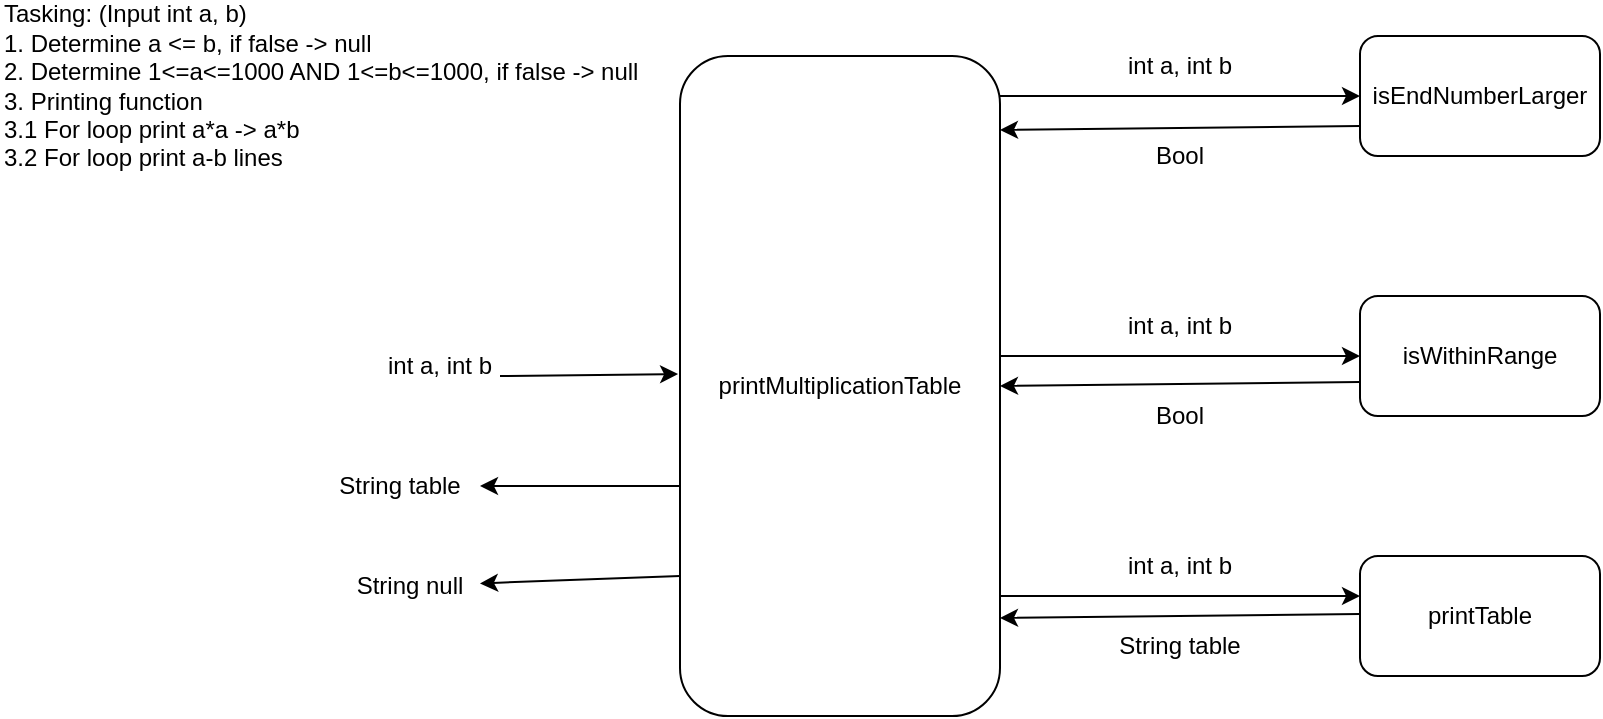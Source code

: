 <mxfile version="15.5.5" type="github">
  <diagram id="jw5Gknr87ESiY9hvoRZv" name="Page-1">
    <mxGraphModel dx="1186" dy="504" grid="1" gridSize="10" guides="1" tooltips="1" connect="1" arrows="1" fold="1" page="1" pageScale="1" pageWidth="1654" pageHeight="1169" math="0" shadow="0">
      <root>
        <mxCell id="0" />
        <mxCell id="1" parent="0" />
        <mxCell id="yLMO9j1-ENURAFqj986H-1" value="Tasking: (Input int a, b)&lt;br&gt;1. Determine a &amp;lt;= b, if false -&amp;gt; null&lt;br&gt;2. Determine 1&amp;lt;=a&amp;lt;=1000 AND 1&amp;lt;=b&amp;lt;=1000, if false -&amp;gt; null&lt;br&gt;3. Printing function&lt;br&gt;3.1 For loop print a*a -&amp;gt; a*b&lt;br&gt;3.2 For loop print a-b lines" style="text;html=1;strokeColor=none;fillColor=none;align=left;verticalAlign=middle;whiteSpace=wrap;rounded=0;" vertex="1" parent="1">
          <mxGeometry x="40" y="90" width="330" height="30" as="geometry" />
        </mxCell>
        <mxCell id="yLMO9j1-ENURAFqj986H-2" value="printMultiplicationTable" style="rounded=1;whiteSpace=wrap;html=1;align=center;" vertex="1" parent="1">
          <mxGeometry x="380" y="90" width="160" height="330" as="geometry" />
        </mxCell>
        <mxCell id="yLMO9j1-ENURAFqj986H-3" value="isEndNumberLarger" style="rounded=1;whiteSpace=wrap;html=1;align=center;" vertex="1" parent="1">
          <mxGeometry x="720" y="80" width="120" height="60" as="geometry" />
        </mxCell>
        <mxCell id="yLMO9j1-ENURAFqj986H-4" value="isWithinRange" style="rounded=1;whiteSpace=wrap;html=1;align=center;" vertex="1" parent="1">
          <mxGeometry x="720" y="210" width="120" height="60" as="geometry" />
        </mxCell>
        <mxCell id="yLMO9j1-ENURAFqj986H-5" value="printTable" style="rounded=1;whiteSpace=wrap;html=1;align=center;" vertex="1" parent="1">
          <mxGeometry x="720" y="340" width="120" height="60" as="geometry" />
        </mxCell>
        <mxCell id="yLMO9j1-ENURAFqj986H-7" value="int a, int b" style="text;html=1;strokeColor=none;fillColor=none;align=center;verticalAlign=middle;whiteSpace=wrap;rounded=0;" vertex="1" parent="1">
          <mxGeometry x="230" y="230" width="60" height="30" as="geometry" />
        </mxCell>
        <mxCell id="yLMO9j1-ENURAFqj986H-8" value="" style="endArrow=classic;html=1;rounded=0;entryX=-0.006;entryY=0.482;entryDx=0;entryDy=0;entryPerimeter=0;" edge="1" parent="1" target="yLMO9j1-ENURAFqj986H-2">
          <mxGeometry width="50" height="50" relative="1" as="geometry">
            <mxPoint x="290" y="250" as="sourcePoint" />
            <mxPoint x="340" y="200" as="targetPoint" />
          </mxGeometry>
        </mxCell>
        <mxCell id="yLMO9j1-ENURAFqj986H-9" value="int a, int b" style="text;html=1;strokeColor=none;fillColor=none;align=center;verticalAlign=middle;whiteSpace=wrap;rounded=0;" vertex="1" parent="1">
          <mxGeometry x="600" y="80" width="60" height="30" as="geometry" />
        </mxCell>
        <mxCell id="yLMO9j1-ENURAFqj986H-11" value="" style="endArrow=classic;html=1;rounded=0;entryX=0;entryY=0.5;entryDx=0;entryDy=0;" edge="1" parent="1" target="yLMO9j1-ENURAFqj986H-3">
          <mxGeometry width="50" height="50" relative="1" as="geometry">
            <mxPoint x="540" y="110" as="sourcePoint" />
            <mxPoint x="590" y="60" as="targetPoint" />
          </mxGeometry>
        </mxCell>
        <mxCell id="yLMO9j1-ENURAFqj986H-17" value="int a, int b" style="text;html=1;strokeColor=none;fillColor=none;align=center;verticalAlign=middle;whiteSpace=wrap;rounded=0;" vertex="1" parent="1">
          <mxGeometry x="600" y="210" width="60" height="30" as="geometry" />
        </mxCell>
        <mxCell id="yLMO9j1-ENURAFqj986H-18" value="" style="endArrow=classic;html=1;rounded=0;entryX=0;entryY=0.5;entryDx=0;entryDy=0;" edge="1" parent="1">
          <mxGeometry width="50" height="50" relative="1" as="geometry">
            <mxPoint x="540" y="240" as="sourcePoint" />
            <mxPoint x="720" y="240" as="targetPoint" />
          </mxGeometry>
        </mxCell>
        <mxCell id="yLMO9j1-ENURAFqj986H-19" value="int a, int b" style="text;html=1;strokeColor=none;fillColor=none;align=center;verticalAlign=middle;whiteSpace=wrap;rounded=0;" vertex="1" parent="1">
          <mxGeometry x="600" y="330" width="60" height="30" as="geometry" />
        </mxCell>
        <mxCell id="yLMO9j1-ENURAFqj986H-20" value="" style="endArrow=classic;html=1;rounded=0;entryX=0;entryY=0.5;entryDx=0;entryDy=0;" edge="1" parent="1">
          <mxGeometry width="50" height="50" relative="1" as="geometry">
            <mxPoint x="540" y="360" as="sourcePoint" />
            <mxPoint x="720" y="360" as="targetPoint" />
          </mxGeometry>
        </mxCell>
        <mxCell id="yLMO9j1-ENURAFqj986H-21" value="" style="endArrow=classic;html=1;rounded=0;" edge="1" parent="1">
          <mxGeometry width="50" height="50" relative="1" as="geometry">
            <mxPoint x="380" y="305" as="sourcePoint" />
            <mxPoint x="280" y="305" as="targetPoint" />
          </mxGeometry>
        </mxCell>
        <mxCell id="yLMO9j1-ENURAFqj986H-22" value="String table" style="text;html=1;strokeColor=none;fillColor=none;align=center;verticalAlign=middle;whiteSpace=wrap;rounded=0;" vertex="1" parent="1">
          <mxGeometry x="200" y="290" width="80" height="30" as="geometry" />
        </mxCell>
        <mxCell id="yLMO9j1-ENURAFqj986H-23" value="" style="endArrow=classic;html=1;rounded=0;entryX=1;entryY=0.112;entryDx=0;entryDy=0;entryPerimeter=0;exitX=0;exitY=0.75;exitDx=0;exitDy=0;" edge="1" parent="1" source="yLMO9j1-ENURAFqj986H-3" target="yLMO9j1-ENURAFqj986H-2">
          <mxGeometry width="50" height="50" relative="1" as="geometry">
            <mxPoint x="670" y="125" as="sourcePoint" />
            <mxPoint x="720" y="155" as="targetPoint" />
          </mxGeometry>
        </mxCell>
        <mxCell id="yLMO9j1-ENURAFqj986H-24" value="Bool" style="text;html=1;strokeColor=none;fillColor=none;align=center;verticalAlign=middle;whiteSpace=wrap;rounded=0;" vertex="1" parent="1">
          <mxGeometry x="600" y="125" width="60" height="30" as="geometry" />
        </mxCell>
        <mxCell id="yLMO9j1-ENURAFqj986H-25" value="Bool" style="text;html=1;strokeColor=none;fillColor=none;align=center;verticalAlign=middle;whiteSpace=wrap;rounded=0;" vertex="1" parent="1">
          <mxGeometry x="600" y="255" width="60" height="30" as="geometry" />
        </mxCell>
        <mxCell id="yLMO9j1-ENURAFqj986H-28" value="" style="endArrow=classic;html=1;rounded=0;entryX=1;entryY=0.112;entryDx=0;entryDy=0;entryPerimeter=0;exitX=0;exitY=0.75;exitDx=0;exitDy=0;" edge="1" parent="1">
          <mxGeometry width="50" height="50" relative="1" as="geometry">
            <mxPoint x="720" y="253.04" as="sourcePoint" />
            <mxPoint x="540" y="255.0" as="targetPoint" />
          </mxGeometry>
        </mxCell>
        <mxCell id="yLMO9j1-ENURAFqj986H-29" value="" style="endArrow=classic;html=1;rounded=0;entryX=1;entryY=0.112;entryDx=0;entryDy=0;entryPerimeter=0;exitX=0;exitY=0.75;exitDx=0;exitDy=0;" edge="1" parent="1">
          <mxGeometry width="50" height="50" relative="1" as="geometry">
            <mxPoint x="720" y="369.02" as="sourcePoint" />
            <mxPoint x="540" y="370.98" as="targetPoint" />
          </mxGeometry>
        </mxCell>
        <mxCell id="yLMO9j1-ENURAFqj986H-31" value="String table" style="text;html=1;strokeColor=none;fillColor=none;align=center;verticalAlign=middle;whiteSpace=wrap;rounded=0;" vertex="1" parent="1">
          <mxGeometry x="595" y="370" width="70" height="30" as="geometry" />
        </mxCell>
        <mxCell id="yLMO9j1-ENURAFqj986H-34" value="" style="endArrow=classic;html=1;rounded=0;" edge="1" parent="1" target="yLMO9j1-ENURAFqj986H-35">
          <mxGeometry width="50" height="50" relative="1" as="geometry">
            <mxPoint x="380" y="350" as="sourcePoint" />
            <mxPoint x="280" y="350" as="targetPoint" />
          </mxGeometry>
        </mxCell>
        <mxCell id="yLMO9j1-ENURAFqj986H-35" value="String null" style="text;html=1;strokeColor=none;fillColor=none;align=center;verticalAlign=middle;whiteSpace=wrap;rounded=0;" vertex="1" parent="1">
          <mxGeometry x="210" y="340" width="70" height="30" as="geometry" />
        </mxCell>
      </root>
    </mxGraphModel>
  </diagram>
</mxfile>
